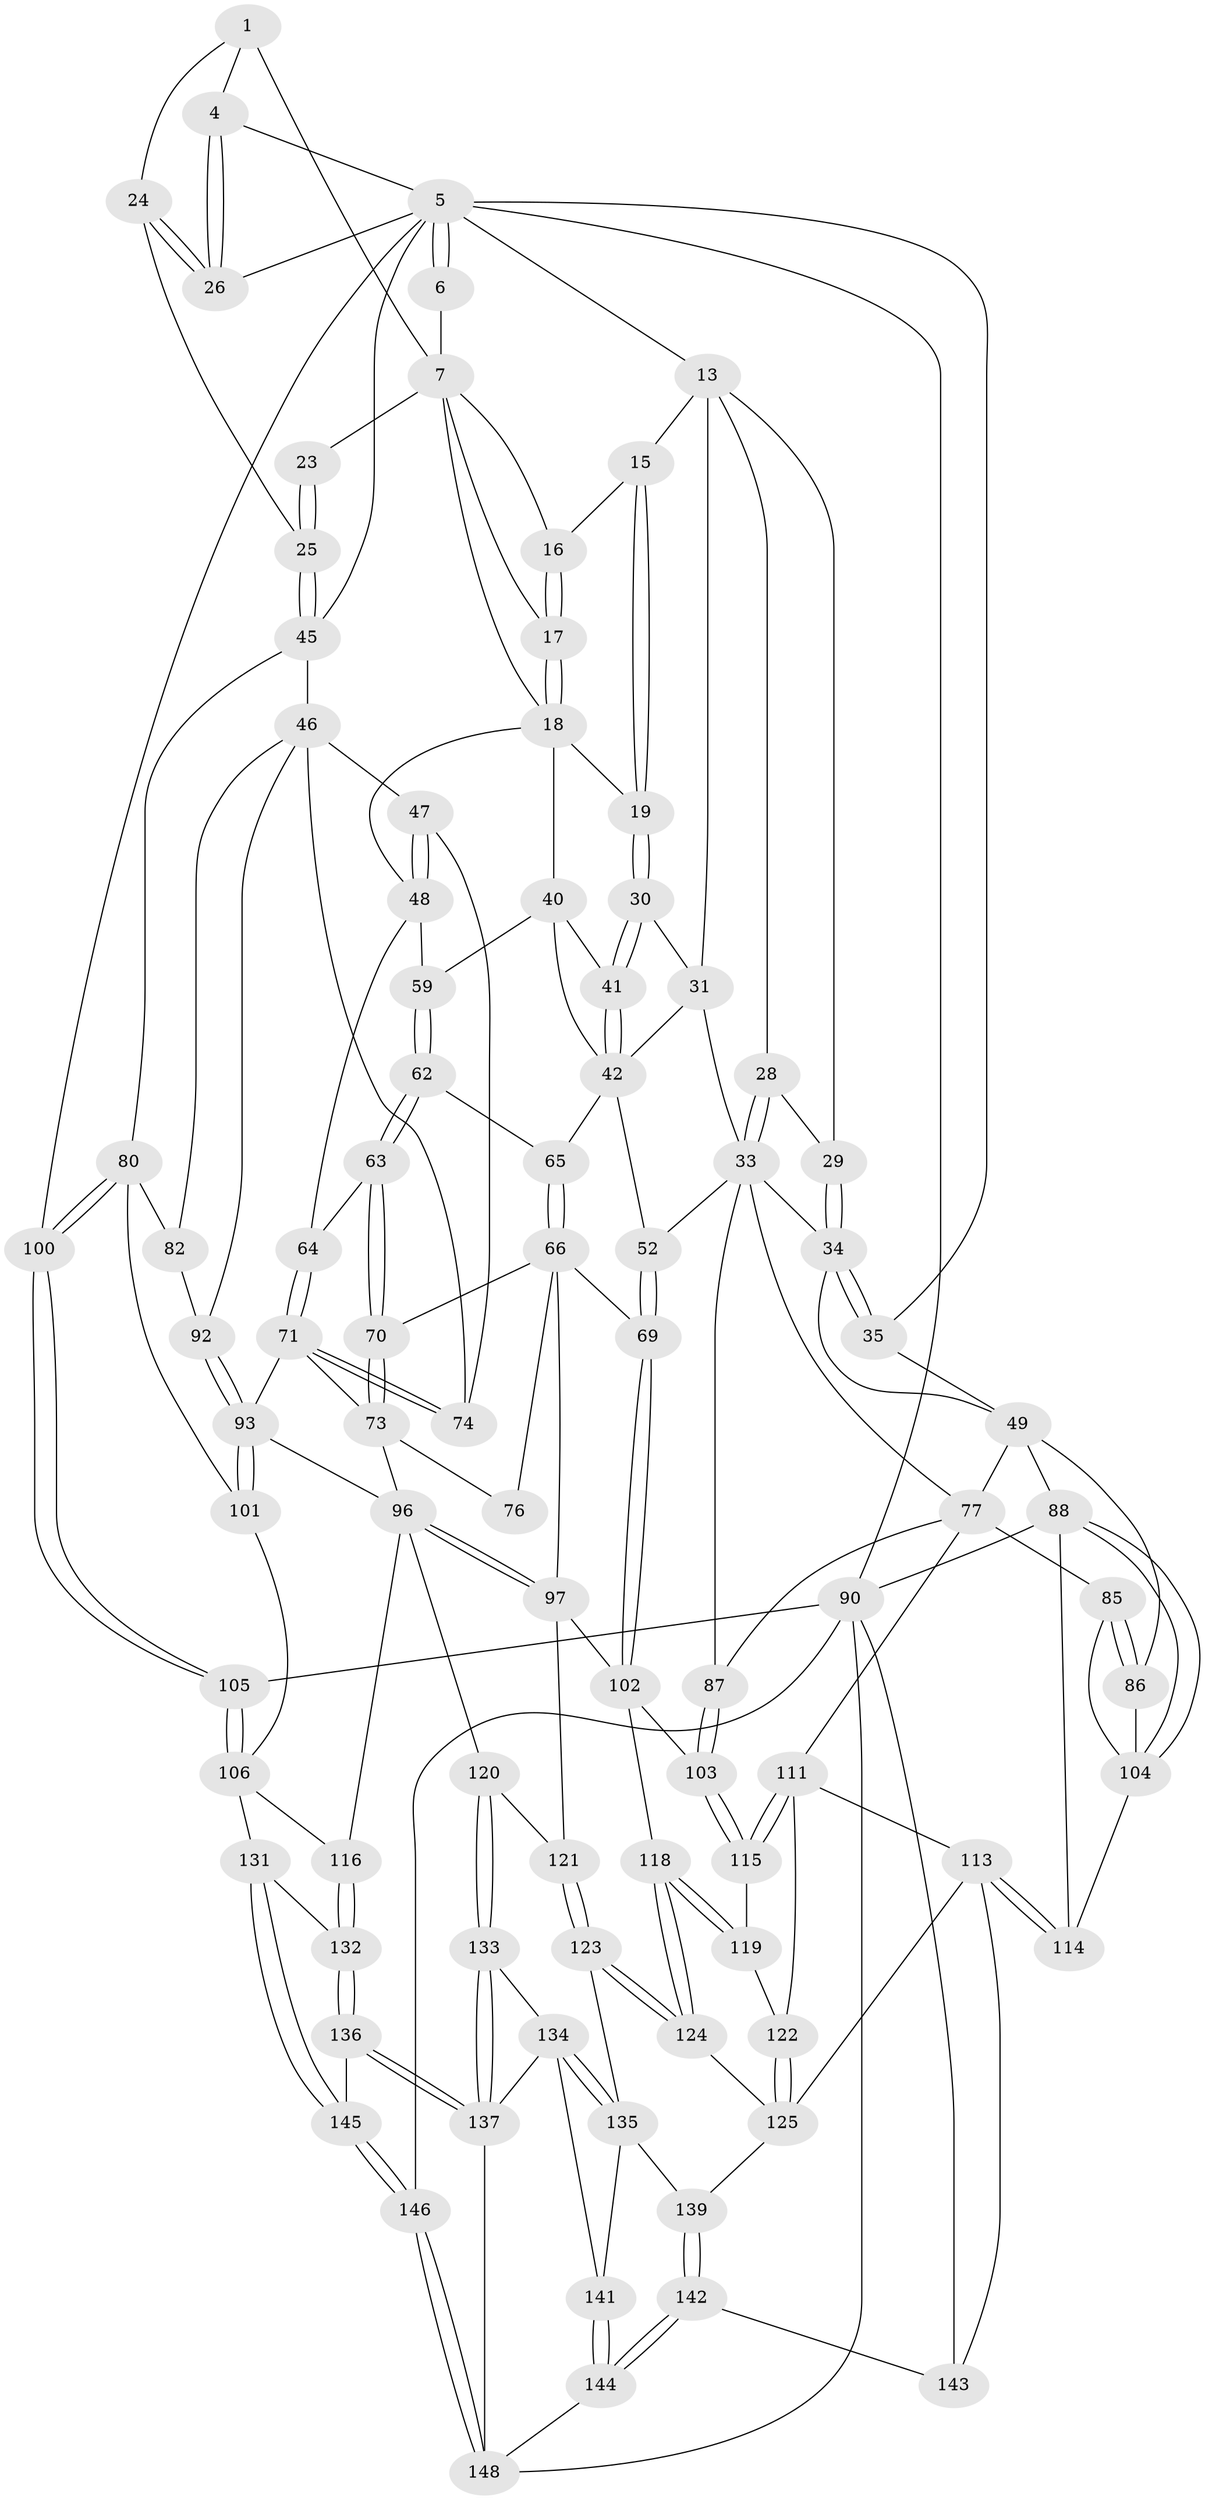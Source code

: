 // original degree distribution, {3: 0.013333333333333334, 5: 0.5066666666666667, 4: 0.24666666666666667, 6: 0.23333333333333334}
// Generated by graph-tools (version 1.1) at 2025/21/03/04/25 18:21:21]
// undirected, 90 vertices, 212 edges
graph export_dot {
graph [start="1"]
  node [color=gray90,style=filled];
  1 [pos="+0.8816139714559877+0",super="+2"];
  4 [pos="+0.9601817603687832+0.035262858154036875"];
  5 [pos="+1+0",super="+11"];
  6 [pos="+0.8473167015650588+0"];
  7 [pos="+0.8290534956989265+0.046057820425603135",super="+20+8"];
  13 [pos="+0.09760507796939227+0",super="+14"];
  15 [pos="+0.5799380867353723+0"];
  16 [pos="+0.6350137708992006+0"];
  17 [pos="+0.7041052861264377+0.1133337697558617"];
  18 [pos="+0.6966216294266729+0.16045967962589236",super="+22"];
  19 [pos="+0.6699448318835173+0.158084848476563"];
  23 [pos="+0.8350041762245933+0.1893711048680856"];
  24 [pos="+0.9651351667631606+0.19322600798418507"];
  25 [pos="+0.8775873085128306+0.21128733152124363"];
  26 [pos="+1+0.19664283896204265"];
  28 [pos="+0.31264525870351745+0.15725714955027323"];
  29 [pos="+0.31225823187469376+0.15714100268554013"];
  30 [pos="+0.5904674850948209+0.16481121784571884"];
  31 [pos="+0.5164770985131156+0.10778094075033819",super="+32"];
  33 [pos="+0.32392902114251265+0.18506382293612353",super="+36"];
  34 [pos="+0.1167430281799726+0.14821154580079",super="+38"];
  35 [pos="+0+0"];
  40 [pos="+0.6073292556586972+0.27495195323936017",super="+54"];
  41 [pos="+0.5773461141029588+0.22268094664942456"];
  42 [pos="+0.5111444317006476+0.2913331261744269",super="+43"];
  45 [pos="+0.8613744675976385+0.3807060801202068",super="+57"];
  46 [pos="+0.8584870575387096+0.3820357211482257",super="+78"];
  47 [pos="+0.720046613297026+0.30479512162677835",super="+60"];
  48 [pos="+0.716711679188222+0.2996051468174175",super="+58"];
  49 [pos="+0.09435217061295778+0.392204661607583",super="+50"];
  52 [pos="+0.35411768797661125+0.40829479314601647"];
  59 [pos="+0.616152926807247+0.34835044389930964"];
  62 [pos="+0.6118733490925947+0.3632856625469224"];
  63 [pos="+0.6118861672210381+0.36777849195608653"];
  64 [pos="+0.6120433540247094+0.3679273629034488"];
  65 [pos="+0.474162780424785+0.31815612916415703"];
  66 [pos="+0.5460617230347449+0.4127071617132606",super="+67"];
  69 [pos="+0.4324653412002869+0.49468901189063186"];
  70 [pos="+0.5677904414100888+0.4048488482008234"];
  71 [pos="+0.6841930373649278+0.4550236028200853",super="+72"];
  73 [pos="+0.6297963828713915+0.4755912894360123",super="+75"];
  74 [pos="+0.7155634019910388+0.4442988949420853"];
  76 [pos="+0.5882324990250739+0.48471137968189615"];
  77 [pos="+0.2041035185679468+0.3876707765342881",super="+83"];
  80 [pos="+0.8911495222949228+0.5151810495129318",super="+81"];
  82 [pos="+0.8357523261350643+0.48326958825028965"];
  85 [pos="+0.09612350359836824+0.5462207472634675"];
  86 [pos="+0.09462578038694676+0.5441826867552908"];
  87 [pos="+0.25847471417731827+0.5644675290226305"];
  88 [pos="+0+0.5222993689789914",super="+89"];
  90 [pos="+0+1",super="+150+128"];
  92 [pos="+0.7584084718197082+0.5038384677207146"];
  93 [pos="+0.7733601209856376+0.5748527300994196",super="+94"];
  96 [pos="+0.6089252335053117+0.5862260556033748",super="+99"];
  97 [pos="+0.48051999779008975+0.5936879519519763",super="+108"];
  100 [pos="+1+0.5060557380169718"];
  101 [pos="+0.8448853957990966+0.6245406111018117"];
  102 [pos="+0.30046826835819906+0.5966999188294138",super="+109"];
  103 [pos="+0.26002466850656053+0.5690741383919807"];
  104 [pos="+0+0.5384505410427511",super="+110"];
  105 [pos="+1+0.6596875715798121",super="+129"];
  106 [pos="+0.8987856937499894+0.6587842885118532",super="+130+107"];
  111 [pos="+0.13821212674176464+0.6457509472710276",super="+112"];
  113 [pos="+0+0.8889335534114902",super="+126"];
  114 [pos="+0+0.9575876536819843"];
  115 [pos="+0.22740192240357052+0.6233733824885469"];
  116 [pos="+0.7732791749832729+0.7420676278908558"];
  118 [pos="+0.33475023511740193+0.7108068646025497"];
  119 [pos="+0.23353313675491102+0.6501044387425949"];
  120 [pos="+0.5959908134953061+0.7466948973454491"];
  121 [pos="+0.5221846147220026+0.7234127481118183"];
  122 [pos="+0.21298641963374265+0.7083490377001012"];
  123 [pos="+0.4799543248821981+0.7707492130611484"];
  124 [pos="+0.3215194876797441+0.7731224342133329"];
  125 [pos="+0.2518246903632444+0.7886686271044283",super="+127"];
  131 [pos="+0.9092602732096674+0.8795004315349224"];
  132 [pos="+0.775540594642836+0.7694272683660269"];
  133 [pos="+0.599780469010787+0.802075085371118"];
  134 [pos="+0.5399777103032336+0.8940297789812227",super="+140"];
  135 [pos="+0.48147501463231057+0.8058334438793042",super="+138"];
  136 [pos="+0.7257248375121262+0.8822400858678768"];
  137 [pos="+0.7047756818525892+0.906966917635921",super="+147"];
  139 [pos="+0.3320378742101991+0.8648612332568613"];
  141 [pos="+0.46401323504946146+0.8952322613332204"];
  142 [pos="+0.3331192741559779+0.9312114490592762"];
  143 [pos="+0.239641096587952+0.9336761870844231"];
  144 [pos="+0.3571054791076569+0.9884017908619418"];
  145 [pos="+0.8702249076559974+0.9217442438797463"];
  146 [pos="+0.7678249931009143+1"];
  148 [pos="+0.6323099867271667+1",super="+149"];
  1 -- 7 [weight=2];
  1 -- 24;
  1 -- 4;
  4 -- 5;
  4 -- 26;
  4 -- 26;
  5 -- 6;
  5 -- 6;
  5 -- 35;
  5 -- 100;
  5 -- 90 [weight=2];
  5 -- 13;
  5 -- 26;
  5 -- 45;
  6 -- 7;
  7 -- 23 [weight=2];
  7 -- 16;
  7 -- 17;
  7 -- 18;
  13 -- 29;
  13 -- 15;
  13 -- 28;
  13 -- 31;
  15 -- 16;
  15 -- 19;
  15 -- 19;
  16 -- 17;
  16 -- 17;
  17 -- 18;
  17 -- 18;
  18 -- 19;
  18 -- 48;
  18 -- 40;
  19 -- 30;
  19 -- 30;
  23 -- 25;
  23 -- 25;
  24 -- 25;
  24 -- 26;
  24 -- 26;
  25 -- 45;
  25 -- 45;
  28 -- 29;
  28 -- 33;
  28 -- 33;
  29 -- 34;
  29 -- 34;
  30 -- 31;
  30 -- 41;
  30 -- 41;
  31 -- 33;
  31 -- 42;
  33 -- 52;
  33 -- 87;
  33 -- 77;
  33 -- 34;
  34 -- 35;
  34 -- 35;
  34 -- 49;
  35 -- 49;
  40 -- 41;
  40 -- 42;
  40 -- 59;
  41 -- 42;
  41 -- 42;
  42 -- 65;
  42 -- 52;
  45 -- 46;
  45 -- 80;
  46 -- 47;
  46 -- 74;
  46 -- 92;
  46 -- 82;
  47 -- 48 [weight=2];
  47 -- 48;
  47 -- 74;
  48 -- 59;
  48 -- 64;
  49 -- 77;
  49 -- 88;
  49 -- 86;
  52 -- 69;
  52 -- 69;
  59 -- 62;
  59 -- 62;
  62 -- 63;
  62 -- 63;
  62 -- 65;
  63 -- 64;
  63 -- 70;
  63 -- 70;
  64 -- 71;
  64 -- 71;
  65 -- 66;
  65 -- 66;
  66 -- 70;
  66 -- 97;
  66 -- 76 [weight=2];
  66 -- 69;
  69 -- 102;
  69 -- 102;
  70 -- 73;
  70 -- 73;
  71 -- 74;
  71 -- 74;
  71 -- 73;
  71 -- 93;
  73 -- 96;
  73 -- 76;
  77 -- 85;
  77 -- 87;
  77 -- 111;
  80 -- 100;
  80 -- 100;
  80 -- 82;
  80 -- 101;
  82 -- 92;
  85 -- 86;
  85 -- 86;
  85 -- 104;
  86 -- 104;
  87 -- 103;
  87 -- 103;
  88 -- 104;
  88 -- 104;
  88 -- 90;
  88 -- 114;
  90 -- 143;
  90 -- 148;
  90 -- 105;
  90 -- 146;
  92 -- 93;
  92 -- 93;
  93 -- 101;
  93 -- 101;
  93 -- 96;
  96 -- 97;
  96 -- 97;
  96 -- 116;
  96 -- 120;
  97 -- 102;
  97 -- 121;
  100 -- 105;
  100 -- 105;
  101 -- 106;
  102 -- 103;
  102 -- 118;
  103 -- 115;
  103 -- 115;
  104 -- 114;
  105 -- 106 [weight=2];
  105 -- 106;
  106 -- 131;
  106 -- 116;
  111 -- 115;
  111 -- 115;
  111 -- 113;
  111 -- 122;
  113 -- 114;
  113 -- 114;
  113 -- 125;
  113 -- 143;
  115 -- 119;
  116 -- 132;
  116 -- 132;
  118 -- 119;
  118 -- 119;
  118 -- 124;
  118 -- 124;
  119 -- 122;
  120 -- 121;
  120 -- 133;
  120 -- 133;
  121 -- 123;
  121 -- 123;
  122 -- 125;
  122 -- 125;
  123 -- 124;
  123 -- 124;
  123 -- 135;
  124 -- 125;
  125 -- 139;
  131 -- 132;
  131 -- 145;
  131 -- 145;
  132 -- 136;
  132 -- 136;
  133 -- 134;
  133 -- 137;
  133 -- 137;
  134 -- 135;
  134 -- 135;
  134 -- 141;
  134 -- 137;
  135 -- 139;
  135 -- 141;
  136 -- 137;
  136 -- 137;
  136 -- 145;
  137 -- 148;
  139 -- 142;
  139 -- 142;
  141 -- 144;
  141 -- 144;
  142 -- 143;
  142 -- 144;
  142 -- 144;
  144 -- 148;
  145 -- 146;
  145 -- 146;
  146 -- 148;
  146 -- 148;
}
